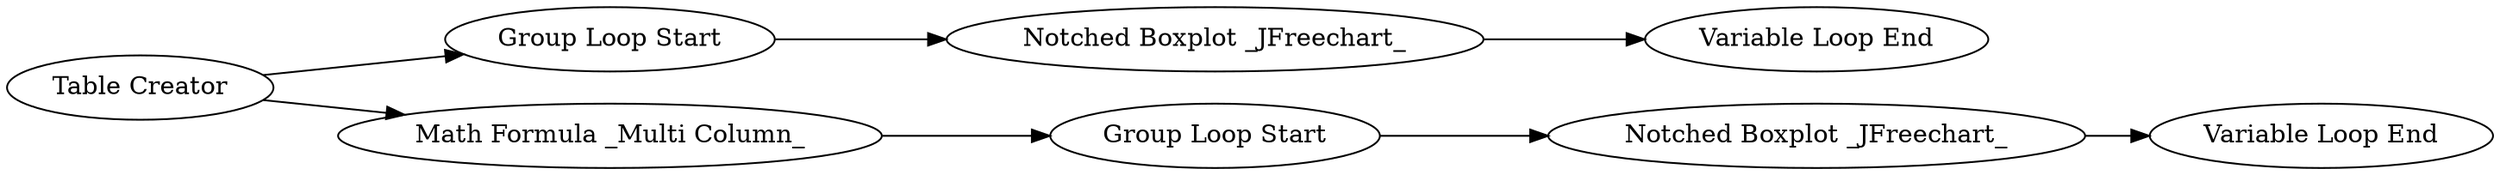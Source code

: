 digraph {
	1 [label="Notched Boxplot _JFreechart_"]
	4 [label="Variable Loop End"]
	6 [label="Group Loop Start"]
	20 [label="Variable Loop End"]
	21 [label="Notched Boxplot _JFreechart_"]
	22 [label="Group Loop Start"]
	24 [label="Table Creator"]
	25 [label="Math Formula _Multi Column_"]
	1 -> 4
	6 -> 1
	21 -> 20
	22 -> 21
	24 -> 25
	24 -> 22
	25 -> 6
	rankdir=LR
}
